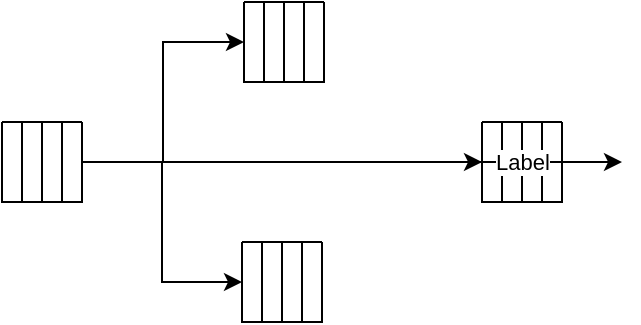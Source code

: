 <mxfile version="24.8.6">
  <diagram name="Page-1" id="zKAszAt0wGawJ1GF2vdi">
    <mxGraphModel dx="1179" dy="984" grid="1" gridSize="10" guides="1" tooltips="1" connect="1" arrows="1" fold="1" page="1" pageScale="1" pageWidth="850" pageHeight="1100" math="0" shadow="0">
      <root>
        <mxCell id="0" />
        <mxCell id="1" parent="0" />
        <mxCell id="xpbjgqUAxfzlJa_fM36w-5" value="" style="group" vertex="1" connectable="0" parent="1">
          <mxGeometry x="160" y="480" width="40" height="40" as="geometry" />
        </mxCell>
        <mxCell id="xpbjgqUAxfzlJa_fM36w-1" value="" style="swimlane;startSize=0;" vertex="1" parent="xpbjgqUAxfzlJa_fM36w-5">
          <mxGeometry width="10" height="40" as="geometry" />
        </mxCell>
        <mxCell id="xpbjgqUAxfzlJa_fM36w-2" value="" style="swimlane;startSize=0;" vertex="1" parent="xpbjgqUAxfzlJa_fM36w-5">
          <mxGeometry x="10" width="10" height="40" as="geometry" />
        </mxCell>
        <mxCell id="xpbjgqUAxfzlJa_fM36w-3" value="" style="swimlane;startSize=0;" vertex="1" parent="xpbjgqUAxfzlJa_fM36w-5">
          <mxGeometry x="20" width="10" height="40" as="geometry" />
        </mxCell>
        <mxCell id="xpbjgqUAxfzlJa_fM36w-4" value="" style="swimlane;startSize=0;" vertex="1" parent="xpbjgqUAxfzlJa_fM36w-5">
          <mxGeometry x="30" width="10" height="40" as="geometry" />
        </mxCell>
        <mxCell id="xpbjgqUAxfzlJa_fM36w-19" value="" style="group" vertex="1" connectable="0" parent="1">
          <mxGeometry x="281" y="420" width="40" height="40" as="geometry" />
        </mxCell>
        <mxCell id="xpbjgqUAxfzlJa_fM36w-20" value="" style="swimlane;startSize=0;" vertex="1" parent="xpbjgqUAxfzlJa_fM36w-19">
          <mxGeometry width="10" height="40" as="geometry" />
        </mxCell>
        <mxCell id="xpbjgqUAxfzlJa_fM36w-21" value="" style="swimlane;startSize=0;" vertex="1" parent="xpbjgqUAxfzlJa_fM36w-19">
          <mxGeometry x="10" width="10" height="40" as="geometry" />
        </mxCell>
        <mxCell id="xpbjgqUAxfzlJa_fM36w-22" value="" style="swimlane;startSize=0;" vertex="1" parent="xpbjgqUAxfzlJa_fM36w-19">
          <mxGeometry x="20" width="10" height="40" as="geometry" />
        </mxCell>
        <mxCell id="xpbjgqUAxfzlJa_fM36w-23" value="" style="swimlane;startSize=0;" vertex="1" parent="xpbjgqUAxfzlJa_fM36w-19">
          <mxGeometry x="30" width="10" height="40" as="geometry" />
        </mxCell>
        <mxCell id="xpbjgqUAxfzlJa_fM36w-25" value="" style="group" vertex="1" connectable="0" parent="1">
          <mxGeometry x="280" y="540" width="40" height="40" as="geometry" />
        </mxCell>
        <mxCell id="xpbjgqUAxfzlJa_fM36w-26" value="" style="swimlane;startSize=0;" vertex="1" parent="xpbjgqUAxfzlJa_fM36w-25">
          <mxGeometry width="10" height="40" as="geometry" />
        </mxCell>
        <mxCell id="xpbjgqUAxfzlJa_fM36w-27" value="" style="swimlane;startSize=0;" vertex="1" parent="xpbjgqUAxfzlJa_fM36w-25">
          <mxGeometry x="10" width="10" height="40" as="geometry" />
        </mxCell>
        <mxCell id="xpbjgqUAxfzlJa_fM36w-28" value="" style="swimlane;startSize=0;" vertex="1" parent="xpbjgqUAxfzlJa_fM36w-25">
          <mxGeometry x="20" width="10" height="40" as="geometry" />
        </mxCell>
        <mxCell id="xpbjgqUAxfzlJa_fM36w-29" value="" style="swimlane;startSize=0;" vertex="1" parent="xpbjgqUAxfzlJa_fM36w-25">
          <mxGeometry x="30" width="10" height="40" as="geometry" />
        </mxCell>
        <mxCell id="xpbjgqUAxfzlJa_fM36w-30" value="" style="group" vertex="1" connectable="0" parent="1">
          <mxGeometry x="400" y="480" width="40" height="40" as="geometry" />
        </mxCell>
        <mxCell id="xpbjgqUAxfzlJa_fM36w-31" value="" style="swimlane;startSize=0;" vertex="1" parent="xpbjgqUAxfzlJa_fM36w-30">
          <mxGeometry width="10" height="40" as="geometry" />
        </mxCell>
        <mxCell id="xpbjgqUAxfzlJa_fM36w-32" value="" style="swimlane;startSize=0;" vertex="1" parent="xpbjgqUAxfzlJa_fM36w-30">
          <mxGeometry x="10" width="10" height="40" as="geometry" />
        </mxCell>
        <mxCell id="xpbjgqUAxfzlJa_fM36w-33" value="" style="swimlane;startSize=0;" vertex="1" parent="xpbjgqUAxfzlJa_fM36w-30">
          <mxGeometry x="20" width="10" height="40" as="geometry" />
        </mxCell>
        <mxCell id="xpbjgqUAxfzlJa_fM36w-34" value="" style="swimlane;startSize=0;" vertex="1" parent="xpbjgqUAxfzlJa_fM36w-30">
          <mxGeometry x="30" width="10" height="40" as="geometry" />
        </mxCell>
        <mxCell id="xpbjgqUAxfzlJa_fM36w-35" value="" style="endArrow=classic;html=1;rounded=0;" edge="1" parent="1">
          <mxGeometry relative="1" as="geometry">
            <mxPoint x="370" y="500" as="sourcePoint" />
            <mxPoint x="470" y="500" as="targetPoint" />
          </mxGeometry>
        </mxCell>
        <mxCell id="xpbjgqUAxfzlJa_fM36w-36" value="Label" style="edgeLabel;resizable=0;html=1;;align=center;verticalAlign=middle;" connectable="0" vertex="1" parent="xpbjgqUAxfzlJa_fM36w-35">
          <mxGeometry relative="1" as="geometry" />
        </mxCell>
        <mxCell id="xpbjgqUAxfzlJa_fM36w-37" style="edgeStyle=orthogonalEdgeStyle;rounded=0;orthogonalLoop=1;jettySize=auto;html=1;exitX=1;exitY=0.5;exitDx=0;exitDy=0;entryX=0;entryY=0.5;entryDx=0;entryDy=0;" edge="1" parent="1" source="xpbjgqUAxfzlJa_fM36w-4" target="xpbjgqUAxfzlJa_fM36w-31">
          <mxGeometry relative="1" as="geometry" />
        </mxCell>
        <mxCell id="xpbjgqUAxfzlJa_fM36w-38" style="edgeStyle=orthogonalEdgeStyle;rounded=0;orthogonalLoop=1;jettySize=auto;html=1;exitX=1;exitY=0.5;exitDx=0;exitDy=0;entryX=0;entryY=0.5;entryDx=0;entryDy=0;" edge="1" parent="1" source="xpbjgqUAxfzlJa_fM36w-4" target="xpbjgqUAxfzlJa_fM36w-20">
          <mxGeometry relative="1" as="geometry" />
        </mxCell>
        <mxCell id="xpbjgqUAxfzlJa_fM36w-39" style="edgeStyle=orthogonalEdgeStyle;rounded=0;orthogonalLoop=1;jettySize=auto;html=1;exitX=1;exitY=0.5;exitDx=0;exitDy=0;entryX=0;entryY=0.5;entryDx=0;entryDy=0;" edge="1" parent="1" source="xpbjgqUAxfzlJa_fM36w-4" target="xpbjgqUAxfzlJa_fM36w-26">
          <mxGeometry relative="1" as="geometry" />
        </mxCell>
      </root>
    </mxGraphModel>
  </diagram>
</mxfile>
